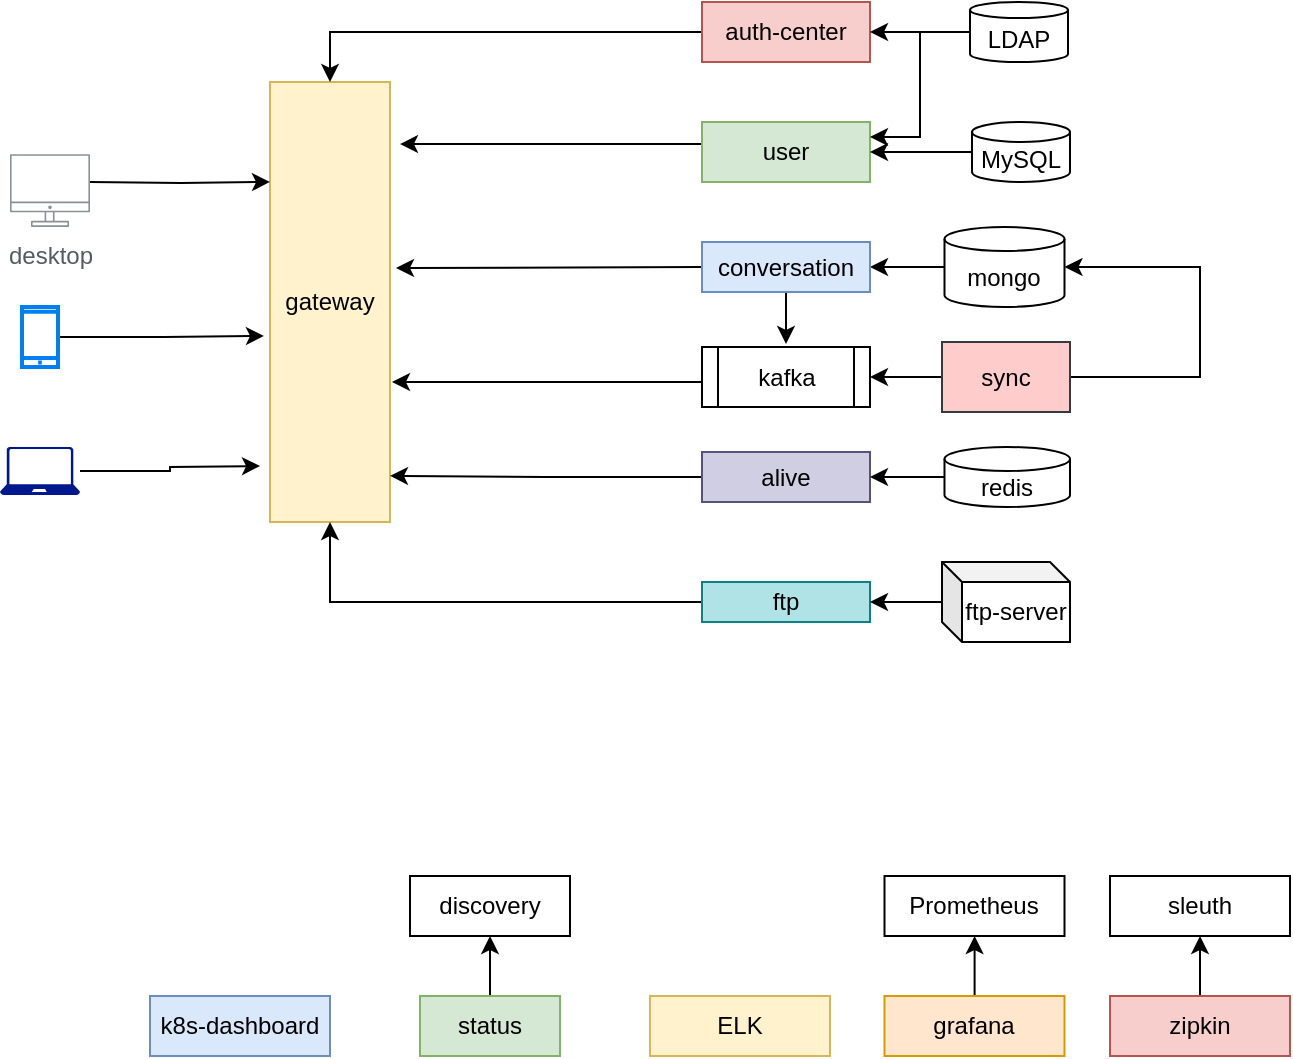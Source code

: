 <mxfile version="14.6.13" type="device"><diagram id="2lWgwfLWlpWlm0RH_cGB" name="Page-1"><mxGraphModel dx="1301" dy="947" grid="1" gridSize="10" guides="1" tooltips="1" connect="1" arrows="1" fold="1" page="1" pageScale="1" pageWidth="1169" pageHeight="827" math="0" shadow="0"><root><mxCell id="0"/><mxCell id="1" parent="0"/><mxCell id="ovoNfdYj4RalNDtBUMb1-1" value="gateway" style="rounded=0;whiteSpace=wrap;html=1;fillColor=#fff2cc;strokeColor=#d6b656;" parent="1" vertex="1"><mxGeometry x="230" y="203" width="60" height="220" as="geometry"/></mxCell><mxCell id="ovoNfdYj4RalNDtBUMb1-112" style="edgeStyle=orthogonalEdgeStyle;rounded=0;orthogonalLoop=1;jettySize=auto;html=1;entryX=1.083;entryY=0.141;entryDx=0;entryDy=0;entryPerimeter=0;" parent="1" source="ovoNfdYj4RalNDtBUMb1-2" target="ovoNfdYj4RalNDtBUMb1-1" edge="1"><mxGeometry relative="1" as="geometry"><Array as="points"><mxPoint x="410" y="234"/><mxPoint x="410" y="234"/></Array></mxGeometry></mxCell><mxCell id="ovoNfdYj4RalNDtBUMb1-2" value="user" style="rounded=0;whiteSpace=wrap;html=1;fillColor=#d5e8d4;strokeColor=#82b366;" parent="1" vertex="1"><mxGeometry x="446" y="223" width="84" height="30" as="geometry"/></mxCell><mxCell id="0U2jjpm3QJGgat8UiMAq-1" value="" style="edgeStyle=orthogonalEdgeStyle;rounded=0;orthogonalLoop=1;jettySize=auto;html=1;entryX=1;entryY=0.5;entryDx=0;entryDy=0;" parent="1" source="ovoNfdYj4RalNDtBUMb1-4" target="ovoNfdYj4RalNDtBUMb1-2" edge="1"><mxGeometry relative="1" as="geometry"/></mxCell><mxCell id="ovoNfdYj4RalNDtBUMb1-4" value="MySQL" style="shape=cylinder3;whiteSpace=wrap;html=1;boundedLbl=1;backgroundOutline=1;size=5;" parent="1" vertex="1"><mxGeometry x="581" y="223" width="49" height="30" as="geometry"/></mxCell><mxCell id="ovoNfdYj4RalNDtBUMb1-21" value="" style="edgeStyle=orthogonalEdgeStyle;rounded=0;orthogonalLoop=1;jettySize=auto;html=1;" parent="1" edge="1"><mxGeometry relative="1" as="geometry"><mxPoint x="291" y="353" as="targetPoint"/><Array as="points"><mxPoint x="310" y="353"/><mxPoint x="310" y="353"/></Array><mxPoint x="446" y="353" as="sourcePoint"/></mxGeometry></mxCell><mxCell id="ovoNfdYj4RalNDtBUMb1-8" value="kafka" style="shape=process;whiteSpace=wrap;html=1;backgroundOutline=1;" parent="1" vertex="1"><mxGeometry x="446" y="335.5" width="84" height="30" as="geometry"/></mxCell><mxCell id="ovoNfdYj4RalNDtBUMb1-104" style="edgeStyle=orthogonalEdgeStyle;rounded=0;orthogonalLoop=1;jettySize=auto;html=1;entryX=0.5;entryY=0;entryDx=0;entryDy=0;" parent="1" source="ovoNfdYj4RalNDtBUMb1-10" target="ovoNfdYj4RalNDtBUMb1-1" edge="1"><mxGeometry relative="1" as="geometry"/></mxCell><mxCell id="ovoNfdYj4RalNDtBUMb1-10" value="auth-center" style="rounded=0;whiteSpace=wrap;html=1;fillColor=#f8cecc;strokeColor=#b85450;" parent="1" vertex="1"><mxGeometry x="446" y="163" width="84" height="30" as="geometry"/></mxCell><mxCell id="ovoNfdYj4RalNDtBUMb1-109" style="edgeStyle=orthogonalEdgeStyle;rounded=0;orthogonalLoop=1;jettySize=auto;html=1;entryX=-0.05;entryY=0.577;entryDx=0;entryDy=0;entryPerimeter=0;" parent="1" source="ovoNfdYj4RalNDtBUMb1-14" target="ovoNfdYj4RalNDtBUMb1-1" edge="1"><mxGeometry relative="1" as="geometry"/></mxCell><mxCell id="ovoNfdYj4RalNDtBUMb1-14" value="" style="html=1;verticalLabelPosition=bottom;align=center;labelBackgroundColor=#ffffff;verticalAlign=top;strokeWidth=2;strokeColor=#0080F0;shadow=0;dashed=0;shape=mxgraph.ios7.icons.smartphone;" parent="1" vertex="1"><mxGeometry x="106" y="315.5" width="18" height="30" as="geometry"/></mxCell><mxCell id="ovoNfdYj4RalNDtBUMb1-110" style="edgeStyle=orthogonalEdgeStyle;rounded=0;orthogonalLoop=1;jettySize=auto;html=1;" parent="1" source="ovoNfdYj4RalNDtBUMb1-15" edge="1"><mxGeometry relative="1" as="geometry"><mxPoint x="225" y="395" as="targetPoint"/></mxGeometry></mxCell><mxCell id="ovoNfdYj4RalNDtBUMb1-15" value="" style="aspect=fixed;pointerEvents=1;shadow=0;dashed=0;html=1;strokeColor=none;labelPosition=center;verticalLabelPosition=bottom;verticalAlign=top;align=center;fillColor=#00188D;shape=mxgraph.azure.laptop" parent="1" vertex="1"><mxGeometry x="95" y="385.5" width="40" height="24" as="geometry"/></mxCell><mxCell id="ovoNfdYj4RalNDtBUMb1-103" style="edgeStyle=orthogonalEdgeStyle;rounded=0;orthogonalLoop=1;jettySize=auto;html=1;entryX=1;entryY=0.895;entryDx=0;entryDy=0;entryPerimeter=0;" parent="1" source="ovoNfdYj4RalNDtBUMb1-24" target="ovoNfdYj4RalNDtBUMb1-1" edge="1"><mxGeometry relative="1" as="geometry"><mxPoint x="320" y="373" as="targetPoint"/></mxGeometry></mxCell><mxCell id="ovoNfdYj4RalNDtBUMb1-24" value="alive" style="rounded=0;whiteSpace=wrap;html=1;fillColor=#d0cee2;strokeColor=#56517e;" parent="1" vertex="1"><mxGeometry x="446" y="388" width="84" height="25" as="geometry"/></mxCell><mxCell id="0U2jjpm3QJGgat8UiMAq-2" value="" style="edgeStyle=orthogonalEdgeStyle;rounded=0;orthogonalLoop=1;jettySize=auto;html=1;" parent="1" source="ovoNfdYj4RalNDtBUMb1-25" target="ovoNfdYj4RalNDtBUMb1-24" edge="1"><mxGeometry relative="1" as="geometry"/></mxCell><mxCell id="ovoNfdYj4RalNDtBUMb1-25" value="redis" style="shape=cylinder3;whiteSpace=wrap;html=1;boundedLbl=1;backgroundOutline=1;size=6;" parent="1" vertex="1"><mxGeometry x="567.25" y="385.5" width="62.75" height="30" as="geometry"/></mxCell><mxCell id="ovoNfdYj4RalNDtBUMb1-31" style="edgeStyle=orthogonalEdgeStyle;rounded=0;orthogonalLoop=1;jettySize=auto;html=1;entryX=0.5;entryY=1;entryDx=0;entryDy=0;" parent="1" source="ovoNfdYj4RalNDtBUMb1-29" target="ovoNfdYj4RalNDtBUMb1-1" edge="1"><mxGeometry relative="1" as="geometry"><mxPoint x="326" y="463" as="targetPoint"/><Array as="points"><mxPoint x="260" y="463"/></Array></mxGeometry></mxCell><mxCell id="ovoNfdYj4RalNDtBUMb1-29" value="ftp" style="rounded=0;whiteSpace=wrap;html=1;fillColor=#b0e3e6;strokeColor=#0e8088;" parent="1" vertex="1"><mxGeometry x="446" y="453" width="84" height="20" as="geometry"/></mxCell><mxCell id="0U2jjpm3QJGgat8UiMAq-4" style="edgeStyle=orthogonalEdgeStyle;rounded=0;orthogonalLoop=1;jettySize=auto;html=1;entryX=1;entryY=0.5;entryDx=0;entryDy=0;entryPerimeter=0;" parent="1" source="ovoNfdYj4RalNDtBUMb1-32" target="ovoNfdYj4RalNDtBUMb1-33" edge="1"><mxGeometry relative="1" as="geometry"><Array as="points"><mxPoint x="695" y="296"/></Array></mxGeometry></mxCell><mxCell id="q25Bx-HvlxH6gXGjlnod-2" value="" style="edgeStyle=orthogonalEdgeStyle;rounded=0;orthogonalLoop=1;jettySize=auto;html=1;entryX=1;entryY=0.5;entryDx=0;entryDy=0;" edge="1" parent="1" source="ovoNfdYj4RalNDtBUMb1-32" target="ovoNfdYj4RalNDtBUMb1-8"><mxGeometry relative="1" as="geometry"/></mxCell><mxCell id="ovoNfdYj4RalNDtBUMb1-32" value="sync" style="rounded=0;whiteSpace=wrap;html=1;fillColor=#ffcccc;strokeColor=#36393d;" parent="1" vertex="1"><mxGeometry x="566" y="333" width="64" height="35" as="geometry"/></mxCell><mxCell id="q25Bx-HvlxH6gXGjlnod-1" value="" style="edgeStyle=orthogonalEdgeStyle;rounded=0;orthogonalLoop=1;jettySize=auto;html=1;" edge="1" parent="1" source="ovoNfdYj4RalNDtBUMb1-33" target="ovoNfdYj4RalNDtBUMb1-36"><mxGeometry relative="1" as="geometry"/></mxCell><mxCell id="ovoNfdYj4RalNDtBUMb1-33" value="mongo" style="shape=cylinder3;whiteSpace=wrap;html=1;boundedLbl=1;backgroundOutline=1;size=6;" parent="1" vertex="1"><mxGeometry x="567.25" y="275.5" width="60" height="40" as="geometry"/></mxCell><mxCell id="ovoNfdYj4RalNDtBUMb1-38" style="edgeStyle=orthogonalEdgeStyle;rounded=0;orthogonalLoop=1;jettySize=auto;html=1;exitX=0;exitY=0.5;exitDx=0;exitDy=0;" parent="1" source="ovoNfdYj4RalNDtBUMb1-36" edge="1"><mxGeometry relative="1" as="geometry"><mxPoint x="293" y="296" as="targetPoint"/><Array as="points"><mxPoint x="293" y="296"/></Array></mxGeometry></mxCell><mxCell id="q25Bx-HvlxH6gXGjlnod-3" value="" style="edgeStyle=orthogonalEdgeStyle;rounded=0;orthogonalLoop=1;jettySize=auto;html=1;" edge="1" parent="1" source="ovoNfdYj4RalNDtBUMb1-36"><mxGeometry relative="1" as="geometry"><mxPoint x="488" y="334" as="targetPoint"/></mxGeometry></mxCell><mxCell id="ovoNfdYj4RalNDtBUMb1-36" value="conversation" style="rounded=0;whiteSpace=wrap;html=1;fillColor=#dae8fc;strokeColor=#6c8ebf;" parent="1" vertex="1"><mxGeometry x="446" y="283" width="84" height="25" as="geometry"/></mxCell><mxCell id="ovoNfdYj4RalNDtBUMb1-40" value="discovery" style="rounded=0;whiteSpace=wrap;html=1;" parent="1" vertex="1"><mxGeometry x="300" y="600" width="80" height="30" as="geometry"/></mxCell><mxCell id="ovoNfdYj4RalNDtBUMb1-52" value="k8s-dashboard" style="rounded=0;whiteSpace=wrap;html=1;fillColor=#dae8fc;strokeColor=#6c8ebf;" parent="1" vertex="1"><mxGeometry x="170" y="660" width="90" height="30" as="geometry"/></mxCell><mxCell id="0U2jjpm3QJGgat8UiMAq-5" value="" style="edgeStyle=orthogonalEdgeStyle;rounded=0;orthogonalLoop=1;jettySize=auto;html=1;" parent="1" source="ovoNfdYj4RalNDtBUMb1-61" target="ovoNfdYj4RalNDtBUMb1-40" edge="1"><mxGeometry relative="1" as="geometry"/></mxCell><mxCell id="ovoNfdYj4RalNDtBUMb1-61" value="status" style="rounded=0;whiteSpace=wrap;html=1;fillColor=#d5e8d4;strokeColor=#82b366;" parent="1" vertex="1"><mxGeometry x="305" y="660" width="70" height="30" as="geometry"/></mxCell><mxCell id="ovoNfdYj4RalNDtBUMb1-63" value="" style="edgeStyle=orthogonalEdgeStyle;rounded=0;orthogonalLoop=1;jettySize=auto;html=1;" parent="1" source="ovoNfdYj4RalNDtBUMb1-62" target="ovoNfdYj4RalNDtBUMb1-29" edge="1"><mxGeometry relative="1" as="geometry"/></mxCell><mxCell id="ovoNfdYj4RalNDtBUMb1-62" value="ftp-server" style="shape=cube;whiteSpace=wrap;html=1;boundedLbl=1;backgroundOutline=1;darkOpacity=0.05;darkOpacity2=0.1;size=10;" parent="1" vertex="1"><mxGeometry x="566" y="443" width="64" height="40" as="geometry"/></mxCell><mxCell id="ovoNfdYj4RalNDtBUMb1-65" value="" style="edgeStyle=orthogonalEdgeStyle;rounded=0;orthogonalLoop=1;jettySize=auto;html=1;" parent="1" source="ovoNfdYj4RalNDtBUMb1-64" target="ovoNfdYj4RalNDtBUMb1-10" edge="1"><mxGeometry relative="1" as="geometry"/></mxCell><mxCell id="ovoNfdYj4RalNDtBUMb1-113" style="edgeStyle=orthogonalEdgeStyle;rounded=0;orthogonalLoop=1;jettySize=auto;html=1;entryX=1;entryY=0.25;entryDx=0;entryDy=0;" parent="1" source="ovoNfdYj4RalNDtBUMb1-64" target="ovoNfdYj4RalNDtBUMb1-2" edge="1"><mxGeometry relative="1" as="geometry"/></mxCell><mxCell id="ovoNfdYj4RalNDtBUMb1-64" value="LDAP" style="shape=cylinder3;whiteSpace=wrap;html=1;boundedLbl=1;backgroundOutline=1;size=4;" parent="1" vertex="1"><mxGeometry x="580" y="163" width="49" height="30" as="geometry"/></mxCell><mxCell id="ovoNfdYj4RalNDtBUMb1-111" style="edgeStyle=orthogonalEdgeStyle;rounded=0;orthogonalLoop=1;jettySize=auto;html=1;entryX=0;entryY=0.227;entryDx=0;entryDy=0;entryPerimeter=0;" parent="1" target="ovoNfdYj4RalNDtBUMb1-1" edge="1"><mxGeometry relative="1" as="geometry"><mxPoint x="140" y="253" as="sourcePoint"/></mxGeometry></mxCell><mxCell id="0U2jjpm3QJGgat8UiMAq-7" value="ELK" style="rounded=0;whiteSpace=wrap;html=1;fillColor=#fff2cc;strokeColor=#d6b656;" parent="1" vertex="1"><mxGeometry x="420" y="660" width="90" height="30" as="geometry"/></mxCell><mxCell id="0U2jjpm3QJGgat8UiMAq-10" value="" style="edgeStyle=orthogonalEdgeStyle;rounded=0;orthogonalLoop=1;jettySize=auto;html=1;" parent="1" source="0U2jjpm3QJGgat8UiMAq-8" target="0U2jjpm3QJGgat8UiMAq-9" edge="1"><mxGeometry relative="1" as="geometry"/></mxCell><mxCell id="0U2jjpm3QJGgat8UiMAq-8" value="grafana" style="rounded=0;whiteSpace=wrap;html=1;fillColor=#ffe6cc;strokeColor=#d79b00;" parent="1" vertex="1"><mxGeometry x="537.25" y="660" width="90" height="30" as="geometry"/></mxCell><mxCell id="0U2jjpm3QJGgat8UiMAq-9" value="Prometheus" style="rounded=0;whiteSpace=wrap;html=1;" parent="1" vertex="1"><mxGeometry x="537.25" y="600" width="90" height="30" as="geometry"/></mxCell><mxCell id="0U2jjpm3QJGgat8UiMAq-13" value="" style="edgeStyle=orthogonalEdgeStyle;rounded=0;orthogonalLoop=1;jettySize=auto;html=1;" parent="1" source="0U2jjpm3QJGgat8UiMAq-11" target="0U2jjpm3QJGgat8UiMAq-12" edge="1"><mxGeometry relative="1" as="geometry"/></mxCell><mxCell id="0U2jjpm3QJGgat8UiMAq-11" value="zipkin" style="rounded=0;whiteSpace=wrap;html=1;fillColor=#f8cecc;strokeColor=#b85450;" parent="1" vertex="1"><mxGeometry x="650" y="660" width="90" height="30" as="geometry"/></mxCell><mxCell id="0U2jjpm3QJGgat8UiMAq-12" value="sleuth" style="rounded=0;whiteSpace=wrap;html=1;" parent="1" vertex="1"><mxGeometry x="650" y="600" width="90" height="30" as="geometry"/></mxCell><mxCell id="q25Bx-HvlxH6gXGjlnod-14" value="desktop" style="outlineConnect=0;gradientColor=none;fontColor=#545B64;strokeColor=none;fillColor=#879196;dashed=0;verticalLabelPosition=bottom;verticalAlign=top;align=center;html=1;fontSize=12;fontStyle=0;aspect=fixed;shape=mxgraph.aws4.illustration_desktop;pointerEvents=1" vertex="1" parent="1"><mxGeometry x="100" y="239.1" width="40" height="36.4" as="geometry"/></mxCell></root></mxGraphModel></diagram></mxfile>